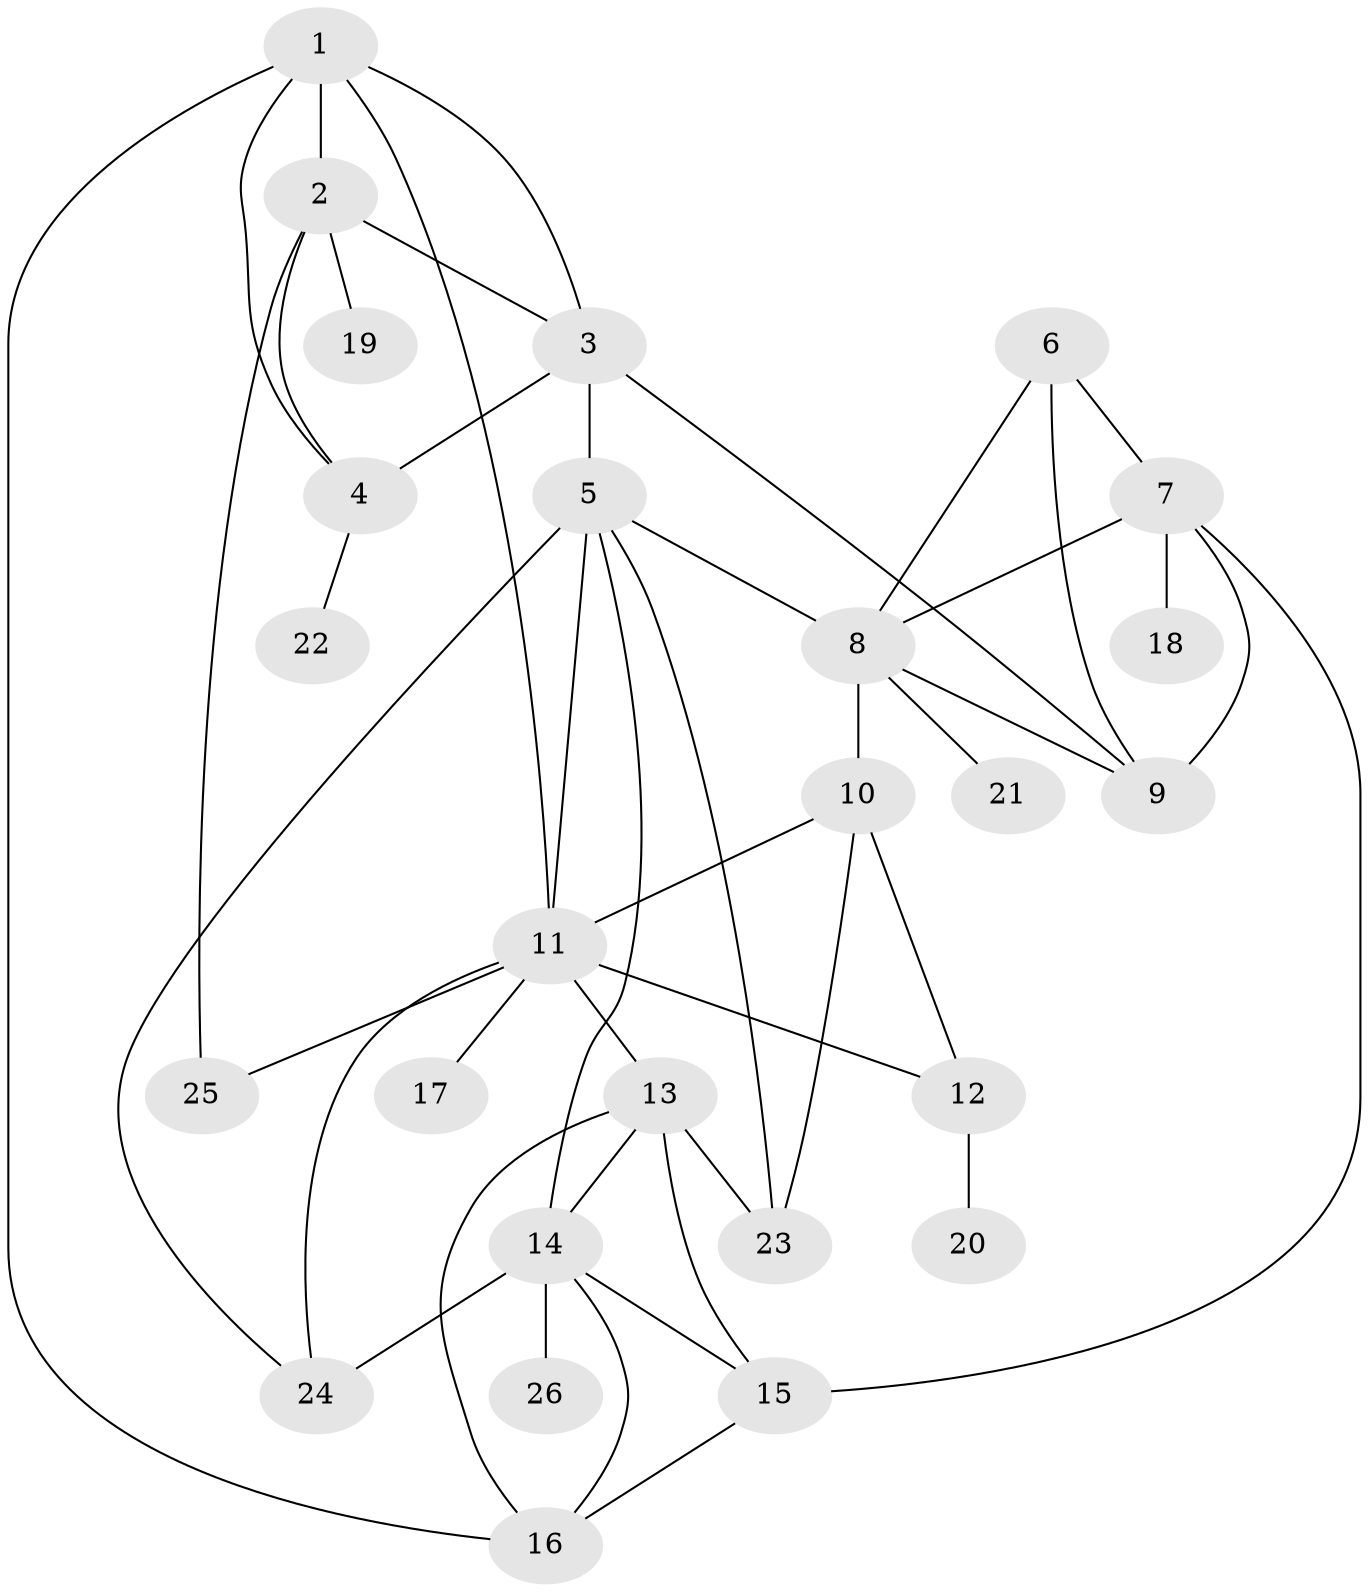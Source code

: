 // original degree distribution, {7: 0.06976744186046512, 10: 0.023255813953488372, 3: 0.05813953488372093, 6: 0.05813953488372093, 5: 0.023255813953488372, 4: 0.03488372093023256, 8: 0.023255813953488372, 11: 0.011627906976744186, 1: 0.5813953488372093, 2: 0.11627906976744186}
// Generated by graph-tools (version 1.1) at 2025/52/03/04/25 22:52:27]
// undirected, 26 vertices, 46 edges
graph export_dot {
  node [color=gray90,style=filled];
  1;
  2;
  3;
  4;
  5;
  6;
  7;
  8;
  9;
  10;
  11;
  12;
  13;
  14;
  15;
  16;
  17;
  18;
  19;
  20;
  21;
  22;
  23;
  24;
  25;
  26;
  1 -- 2 [weight=1.0];
  1 -- 3 [weight=1.0];
  1 -- 4 [weight=1.0];
  1 -- 11 [weight=1.0];
  1 -- 16 [weight=1.0];
  2 -- 3 [weight=1.0];
  2 -- 4 [weight=1.0];
  2 -- 19 [weight=1.0];
  2 -- 25 [weight=1.0];
  3 -- 4 [weight=5.0];
  3 -- 5 [weight=1.0];
  3 -- 9 [weight=1.0];
  4 -- 22 [weight=1.0];
  5 -- 8 [weight=1.0];
  5 -- 11 [weight=2.0];
  5 -- 14 [weight=1.0];
  5 -- 23 [weight=1.0];
  5 -- 24 [weight=1.0];
  6 -- 7 [weight=1.0];
  6 -- 8 [weight=1.0];
  6 -- 9 [weight=1.0];
  7 -- 8 [weight=1.0];
  7 -- 9 [weight=1.0];
  7 -- 15 [weight=1.0];
  7 -- 18 [weight=1.0];
  8 -- 9 [weight=1.0];
  8 -- 10 [weight=1.0];
  8 -- 21 [weight=1.0];
  10 -- 11 [weight=2.0];
  10 -- 12 [weight=1.0];
  10 -- 23 [weight=1.0];
  11 -- 12 [weight=2.0];
  11 -- 13 [weight=2.0];
  11 -- 17 [weight=1.0];
  11 -- 24 [weight=1.0];
  11 -- 25 [weight=1.0];
  12 -- 20 [weight=1.0];
  13 -- 14 [weight=1.0];
  13 -- 15 [weight=1.0];
  13 -- 16 [weight=1.0];
  13 -- 23 [weight=1.0];
  14 -- 15 [weight=1.0];
  14 -- 16 [weight=1.0];
  14 -- 24 [weight=1.0];
  14 -- 26 [weight=5.0];
  15 -- 16 [weight=1.0];
}
